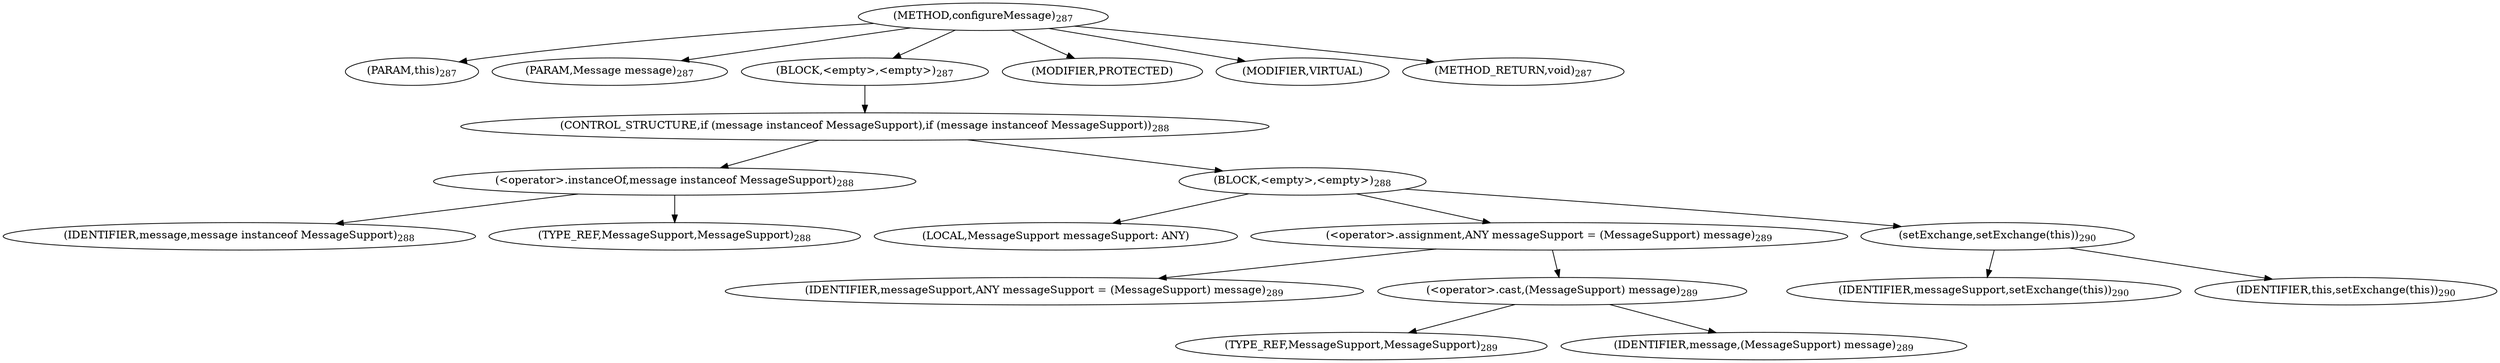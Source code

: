 digraph "configureMessage" {  
"798" [label = <(METHOD,configureMessage)<SUB>287</SUB>> ]
"67" [label = <(PARAM,this)<SUB>287</SUB>> ]
"799" [label = <(PARAM,Message message)<SUB>287</SUB>> ]
"800" [label = <(BLOCK,&lt;empty&gt;,&lt;empty&gt;)<SUB>287</SUB>> ]
"801" [label = <(CONTROL_STRUCTURE,if (message instanceof MessageSupport),if (message instanceof MessageSupport))<SUB>288</SUB>> ]
"802" [label = <(&lt;operator&gt;.instanceOf,message instanceof MessageSupport)<SUB>288</SUB>> ]
"803" [label = <(IDENTIFIER,message,message instanceof MessageSupport)<SUB>288</SUB>> ]
"804" [label = <(TYPE_REF,MessageSupport,MessageSupport)<SUB>288</SUB>> ]
"805" [label = <(BLOCK,&lt;empty&gt;,&lt;empty&gt;)<SUB>288</SUB>> ]
"806" [label = <(LOCAL,MessageSupport messageSupport: ANY)> ]
"807" [label = <(&lt;operator&gt;.assignment,ANY messageSupport = (MessageSupport) message)<SUB>289</SUB>> ]
"808" [label = <(IDENTIFIER,messageSupport,ANY messageSupport = (MessageSupport) message)<SUB>289</SUB>> ]
"809" [label = <(&lt;operator&gt;.cast,(MessageSupport) message)<SUB>289</SUB>> ]
"810" [label = <(TYPE_REF,MessageSupport,MessageSupport)<SUB>289</SUB>> ]
"811" [label = <(IDENTIFIER,message,(MessageSupport) message)<SUB>289</SUB>> ]
"812" [label = <(setExchange,setExchange(this))<SUB>290</SUB>> ]
"813" [label = <(IDENTIFIER,messageSupport,setExchange(this))<SUB>290</SUB>> ]
"66" [label = <(IDENTIFIER,this,setExchange(this))<SUB>290</SUB>> ]
"814" [label = <(MODIFIER,PROTECTED)> ]
"815" [label = <(MODIFIER,VIRTUAL)> ]
"816" [label = <(METHOD_RETURN,void)<SUB>287</SUB>> ]
  "798" -> "67" 
  "798" -> "799" 
  "798" -> "800" 
  "798" -> "814" 
  "798" -> "815" 
  "798" -> "816" 
  "800" -> "801" 
  "801" -> "802" 
  "801" -> "805" 
  "802" -> "803" 
  "802" -> "804" 
  "805" -> "806" 
  "805" -> "807" 
  "805" -> "812" 
  "807" -> "808" 
  "807" -> "809" 
  "809" -> "810" 
  "809" -> "811" 
  "812" -> "813" 
  "812" -> "66" 
}
